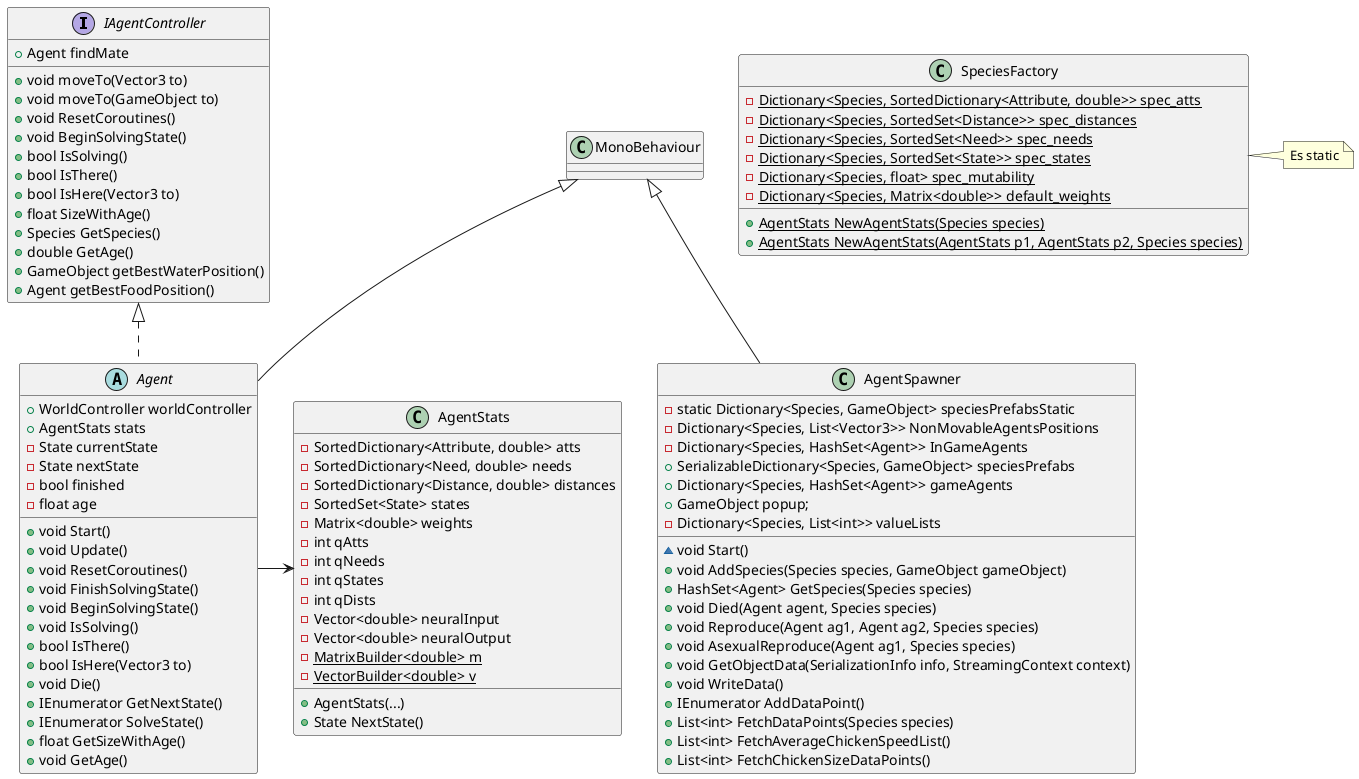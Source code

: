@startuml
IAgentController <|.. Agent
Agent -> AgentStats
MonoBehaviour <|-- Agent
MonoBehaviour <|-- AgentSpawner

interface IAgentController {
+void moveTo(Vector3 to)
+void moveTo(GameObject to)
+void ResetCoroutines()
+void BeginSolvingState()
+bool IsSolving()
+bool IsThere()
+bool IsHere(Vector3 to)
+float SizeWithAge()
+Species GetSpecies()
+double GetAge()
+GameObject getBestWaterPosition()
+Agent getBestFoodPosition()
+Agent findMate
}

abstract class Agent {
+WorldController worldController
+AgentStats stats
-State currentState
-State nextState
-bool finished
-float age
+void Start()
+void Update()
+void ResetCoroutines()
+void FinishSolvingState()
+void BeginSolvingState()
+void IsSolving()
+bool IsThere()
+bool IsHere(Vector3 to)
+void Die()
+IEnumerator GetNextState()
+IEnumerator SolveState()
+float GetSizeWithAge()
+void GetAge()
}

class AgentStats {
-SortedDictionary<Attribute, double> atts
-SortedDictionary<Need, double> needs
-SortedDictionary<Distance, double> distances
-SortedSet<State> states
-Matrix<double> weights
-int qAtts
-int qNeeds
-int qStates
-int qDists
-Vector<double> neuralInput
-Vector<double> neuralOutput
-{static}MatrixBuilder<double> m
-{static}VectorBuilder<double> v
'+AgentStats(SortedDictionary<Attribute, double> atts, SortedDictionary<Need, double> needs, SortedSet<State> states, Matrix<double> weights) {
+AgentStats(...)
+State NextState()
}

class AgentSpawner {
-static Dictionary<Species, GameObject> speciesPrefabsStatic
-Dictionary<Species, List<Vector3>> NonMovableAgentsPositions
-Dictionary<Species, HashSet<Agent>> InGameAgents
+SerializableDictionary<Species, GameObject> speciesPrefabs
+Dictionary<Species, HashSet<Agent>> gameAgents
+GameObject popup;
-Dictionary<Species, List<int>> valueLists

~void Start()
+void AddSpecies(Species species, GameObject gameObject)
+HashSet<Agent> GetSpecies(Species species)
+void Died(Agent agent, Species species)
+void Reproduce(Agent ag1, Agent ag2, Species species)
+void AsexualReproduce(Agent ag1, Species species)
+void GetObjectData(SerializationInfo info, StreamingContext context)
+void WriteData()
+IEnumerator AddDataPoint()
+List<int> FetchDataPoints(Species species)
+List<int> FetchAverageChickenSpeedList()
+List<int> FetchChickenSizeDataPoints()
}

class SpeciesFactory {
-{static} Dictionary<Species, SortedDictionary<Attribute, double>> spec_atts
-{static} Dictionary<Species, SortedSet<Distance>> spec_distances
-{static} Dictionary<Species, SortedSet<Need>> spec_needs
-{static} Dictionary<Species, SortedSet<State>> spec_states
-{static} Dictionary<Species, float> spec_mutability
-{static} Dictionary<Species, Matrix<double>> default_weights
+{static} AgentStats NewAgentStats(Species species)
+{static} AgentStats NewAgentStats(AgentStats p1, AgentStats p2, Species species)
}


note right of SpeciesFactory
Es static
end note
@enduml